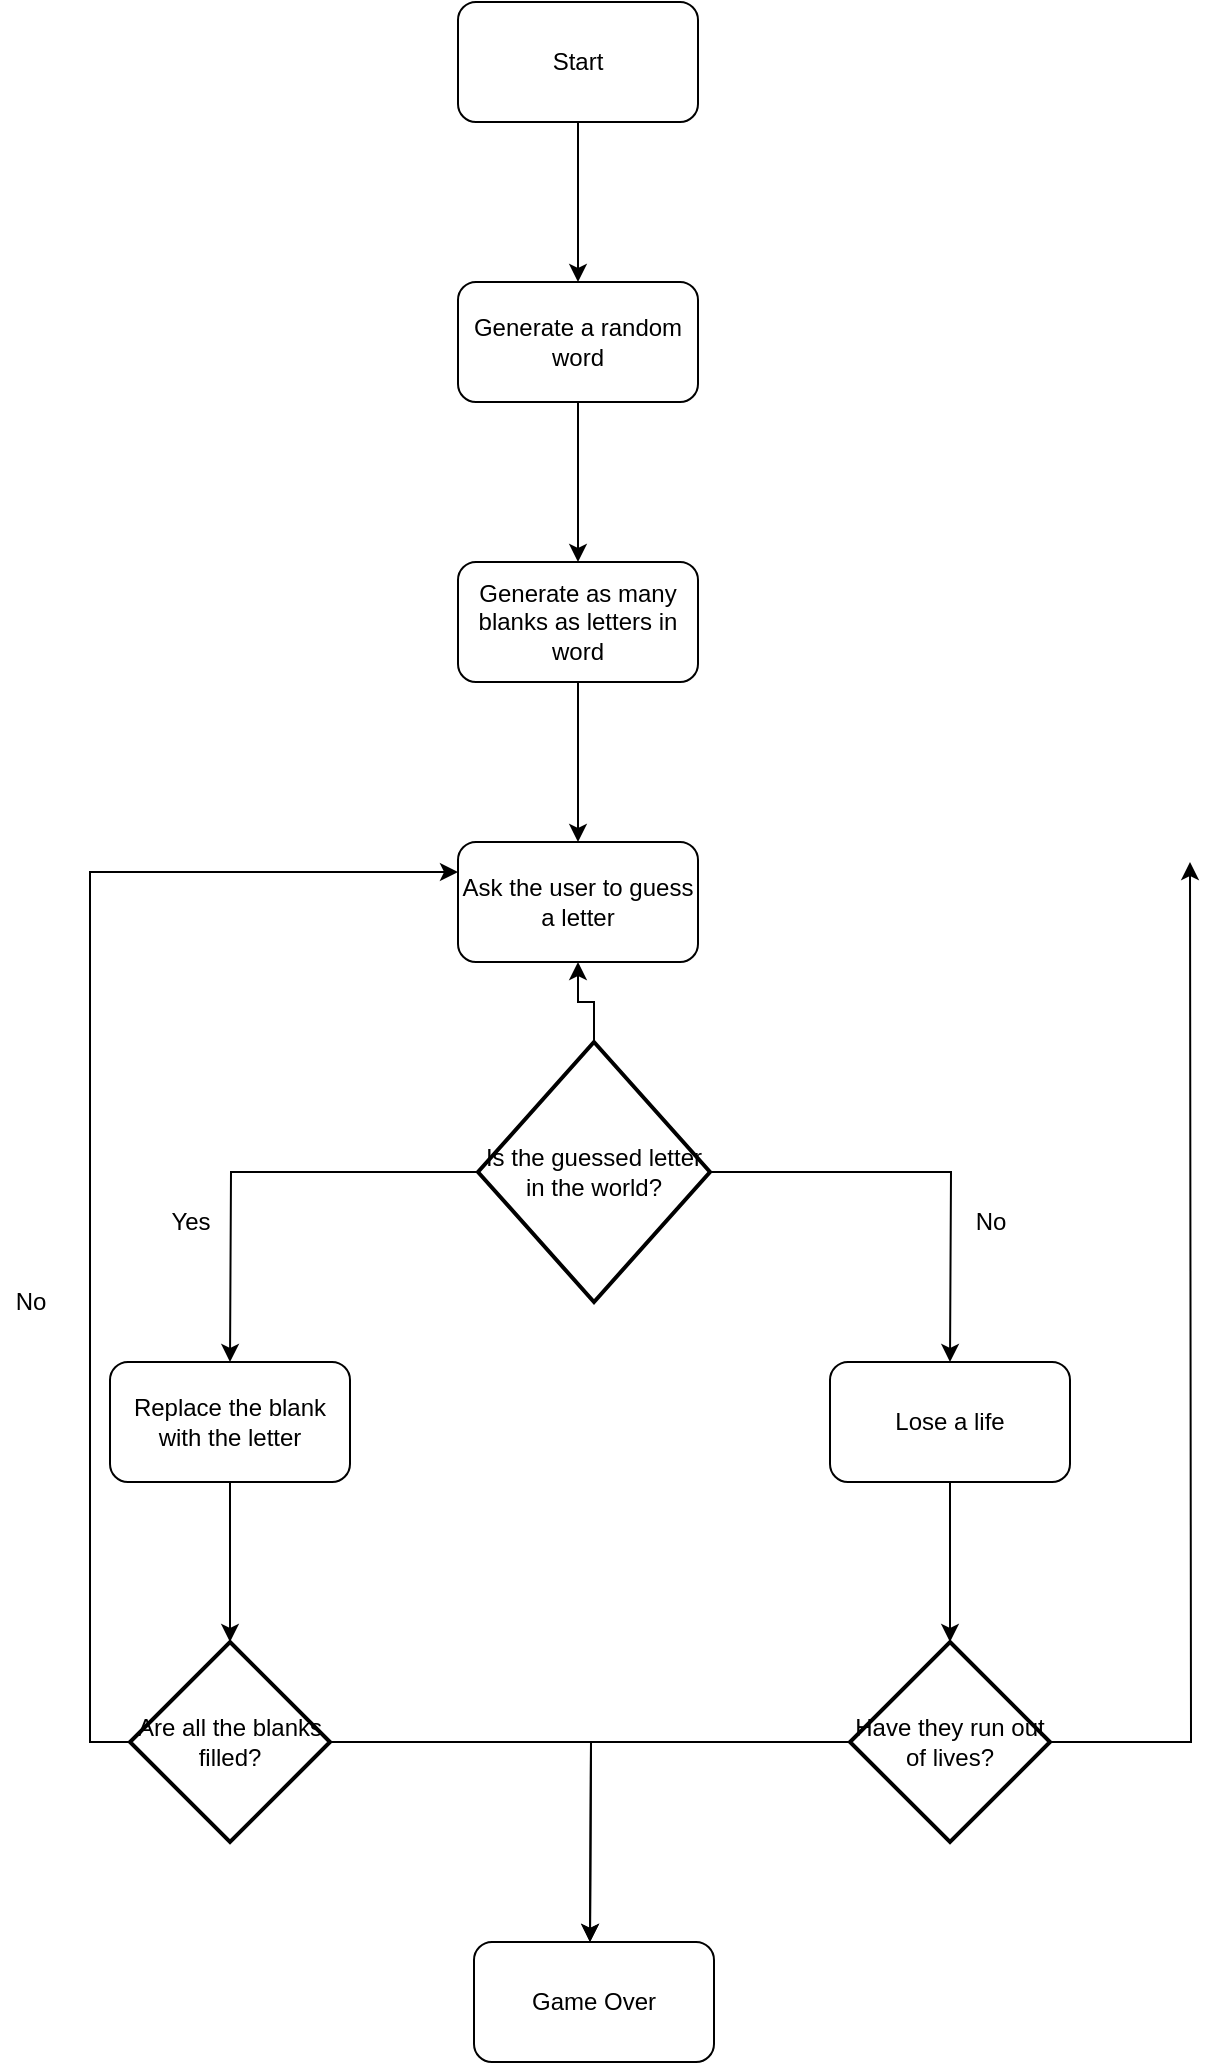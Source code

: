 <mxfile version="15.2.9" type="github">
  <diagram id="C5RBs43oDa-KdzZeNtuy" name="Page-1">
    <mxGraphModel dx="868" dy="520" grid="1" gridSize="10" guides="1" tooltips="1" connect="1" arrows="1" fold="1" page="1" pageScale="1" pageWidth="827" pageHeight="1169" math="0" shadow="0">
      <root>
        <mxCell id="WIyWlLk6GJQsqaUBKTNV-0" />
        <mxCell id="WIyWlLk6GJQsqaUBKTNV-1" parent="WIyWlLk6GJQsqaUBKTNV-0" />
        <mxCell id="jdEP7JvpWx9xFuaDgfrl-14" value="" style="edgeStyle=orthogonalEdgeStyle;rounded=0;orthogonalLoop=1;jettySize=auto;html=1;" edge="1" parent="WIyWlLk6GJQsqaUBKTNV-1" source="jdEP7JvpWx9xFuaDgfrl-12" target="jdEP7JvpWx9xFuaDgfrl-13">
          <mxGeometry relative="1" as="geometry" />
        </mxCell>
        <mxCell id="jdEP7JvpWx9xFuaDgfrl-12" value="Start" style="rounded=1;whiteSpace=wrap;html=1;" vertex="1" parent="WIyWlLk6GJQsqaUBKTNV-1">
          <mxGeometry x="354" y="80" width="120" height="60" as="geometry" />
        </mxCell>
        <mxCell id="jdEP7JvpWx9xFuaDgfrl-16" value="" style="edgeStyle=orthogonalEdgeStyle;rounded=0;orthogonalLoop=1;jettySize=auto;html=1;" edge="1" parent="WIyWlLk6GJQsqaUBKTNV-1" source="jdEP7JvpWx9xFuaDgfrl-13" target="jdEP7JvpWx9xFuaDgfrl-15">
          <mxGeometry relative="1" as="geometry" />
        </mxCell>
        <mxCell id="jdEP7JvpWx9xFuaDgfrl-13" value="Generate a random word" style="rounded=1;whiteSpace=wrap;html=1;" vertex="1" parent="WIyWlLk6GJQsqaUBKTNV-1">
          <mxGeometry x="354" y="220" width="120" height="60" as="geometry" />
        </mxCell>
        <mxCell id="jdEP7JvpWx9xFuaDgfrl-18" value="" style="edgeStyle=orthogonalEdgeStyle;rounded=0;orthogonalLoop=1;jettySize=auto;html=1;" edge="1" parent="WIyWlLk6GJQsqaUBKTNV-1" source="jdEP7JvpWx9xFuaDgfrl-15" target="jdEP7JvpWx9xFuaDgfrl-17">
          <mxGeometry relative="1" as="geometry" />
        </mxCell>
        <mxCell id="jdEP7JvpWx9xFuaDgfrl-15" value="Generate as many blanks as letters in word" style="rounded=1;whiteSpace=wrap;html=1;" vertex="1" parent="WIyWlLk6GJQsqaUBKTNV-1">
          <mxGeometry x="354" y="360" width="120" height="60" as="geometry" />
        </mxCell>
        <mxCell id="jdEP7JvpWx9xFuaDgfrl-17" value="Ask the user to guess a letter" style="rounded=1;whiteSpace=wrap;html=1;" vertex="1" parent="WIyWlLk6GJQsqaUBKTNV-1">
          <mxGeometry x="354" y="500" width="120" height="60" as="geometry" />
        </mxCell>
        <mxCell id="jdEP7JvpWx9xFuaDgfrl-20" style="edgeStyle=orthogonalEdgeStyle;rounded=0;orthogonalLoop=1;jettySize=auto;html=1;" edge="1" parent="WIyWlLk6GJQsqaUBKTNV-1" source="jdEP7JvpWx9xFuaDgfrl-19">
          <mxGeometry relative="1" as="geometry">
            <mxPoint x="240" y="760" as="targetPoint" />
          </mxGeometry>
        </mxCell>
        <mxCell id="jdEP7JvpWx9xFuaDgfrl-21" style="edgeStyle=orthogonalEdgeStyle;rounded=0;orthogonalLoop=1;jettySize=auto;html=1;exitX=1;exitY=0.5;exitDx=0;exitDy=0;exitPerimeter=0;" edge="1" parent="WIyWlLk6GJQsqaUBKTNV-1" source="jdEP7JvpWx9xFuaDgfrl-19">
          <mxGeometry relative="1" as="geometry">
            <mxPoint x="600" y="760" as="targetPoint" />
          </mxGeometry>
        </mxCell>
        <mxCell id="jdEP7JvpWx9xFuaDgfrl-22" style="edgeStyle=orthogonalEdgeStyle;rounded=0;orthogonalLoop=1;jettySize=auto;html=1;exitX=0.5;exitY=0;exitDx=0;exitDy=0;exitPerimeter=0;" edge="1" parent="WIyWlLk6GJQsqaUBKTNV-1" source="jdEP7JvpWx9xFuaDgfrl-19" target="jdEP7JvpWx9xFuaDgfrl-17">
          <mxGeometry relative="1" as="geometry" />
        </mxCell>
        <mxCell id="jdEP7JvpWx9xFuaDgfrl-19" value="Is the guessed letter in the world?" style="strokeWidth=2;html=1;shape=mxgraph.flowchart.decision;whiteSpace=wrap;" vertex="1" parent="WIyWlLk6GJQsqaUBKTNV-1">
          <mxGeometry x="364" y="600" width="116" height="130" as="geometry" />
        </mxCell>
        <mxCell id="jdEP7JvpWx9xFuaDgfrl-26" value="" style="edgeStyle=orthogonalEdgeStyle;rounded=0;orthogonalLoop=1;jettySize=auto;html=1;" edge="1" parent="WIyWlLk6GJQsqaUBKTNV-1" source="jdEP7JvpWx9xFuaDgfrl-23">
          <mxGeometry relative="1" as="geometry">
            <mxPoint x="240" y="900" as="targetPoint" />
          </mxGeometry>
        </mxCell>
        <mxCell id="jdEP7JvpWx9xFuaDgfrl-23" value="Replace the blank with the letter" style="rounded=1;whiteSpace=wrap;html=1;" vertex="1" parent="WIyWlLk6GJQsqaUBKTNV-1">
          <mxGeometry x="180" y="760" width="120" height="60" as="geometry" />
        </mxCell>
        <mxCell id="jdEP7JvpWx9xFuaDgfrl-29" value="" style="edgeStyle=orthogonalEdgeStyle;rounded=0;orthogonalLoop=1;jettySize=auto;html=1;" edge="1" parent="WIyWlLk6GJQsqaUBKTNV-1" source="jdEP7JvpWx9xFuaDgfrl-24">
          <mxGeometry relative="1" as="geometry">
            <mxPoint x="600" y="900" as="targetPoint" />
          </mxGeometry>
        </mxCell>
        <mxCell id="jdEP7JvpWx9xFuaDgfrl-24" value="Lose a life" style="rounded=1;whiteSpace=wrap;html=1;" vertex="1" parent="WIyWlLk6GJQsqaUBKTNV-1">
          <mxGeometry x="540" y="760" width="120" height="60" as="geometry" />
        </mxCell>
        <mxCell id="jdEP7JvpWx9xFuaDgfrl-35" style="edgeStyle=orthogonalEdgeStyle;rounded=0;orthogonalLoop=1;jettySize=auto;html=1;exitX=0;exitY=0.5;exitDx=0;exitDy=0;exitPerimeter=0;entryX=0;entryY=0.25;entryDx=0;entryDy=0;" edge="1" parent="WIyWlLk6GJQsqaUBKTNV-1" source="jdEP7JvpWx9xFuaDgfrl-27" target="jdEP7JvpWx9xFuaDgfrl-17">
          <mxGeometry relative="1" as="geometry">
            <mxPoint x="160" y="640" as="targetPoint" />
          </mxGeometry>
        </mxCell>
        <mxCell id="jdEP7JvpWx9xFuaDgfrl-41" style="edgeStyle=orthogonalEdgeStyle;rounded=0;orthogonalLoop=1;jettySize=auto;html=1;" edge="1" parent="WIyWlLk6GJQsqaUBKTNV-1" source="jdEP7JvpWx9xFuaDgfrl-27">
          <mxGeometry relative="1" as="geometry">
            <mxPoint x="420" y="1050" as="targetPoint" />
          </mxGeometry>
        </mxCell>
        <mxCell id="jdEP7JvpWx9xFuaDgfrl-27" value="Are all the blanks filled?" style="strokeWidth=2;html=1;shape=mxgraph.flowchart.decision;whiteSpace=wrap;" vertex="1" parent="WIyWlLk6GJQsqaUBKTNV-1">
          <mxGeometry x="190" y="900" width="100" height="100" as="geometry" />
        </mxCell>
        <mxCell id="jdEP7JvpWx9xFuaDgfrl-37" style="edgeStyle=orthogonalEdgeStyle;rounded=0;orthogonalLoop=1;jettySize=auto;html=1;" edge="1" parent="WIyWlLk6GJQsqaUBKTNV-1" source="jdEP7JvpWx9xFuaDgfrl-30">
          <mxGeometry relative="1" as="geometry">
            <mxPoint x="720" y="510" as="targetPoint" />
          </mxGeometry>
        </mxCell>
        <mxCell id="jdEP7JvpWx9xFuaDgfrl-40" style="edgeStyle=orthogonalEdgeStyle;rounded=0;orthogonalLoop=1;jettySize=auto;html=1;" edge="1" parent="WIyWlLk6GJQsqaUBKTNV-1" source="jdEP7JvpWx9xFuaDgfrl-30">
          <mxGeometry relative="1" as="geometry">
            <mxPoint x="420" y="1050" as="targetPoint" />
          </mxGeometry>
        </mxCell>
        <mxCell id="jdEP7JvpWx9xFuaDgfrl-30" value="Have they run out of lives?" style="strokeWidth=2;html=1;shape=mxgraph.flowchart.decision;whiteSpace=wrap;" vertex="1" parent="WIyWlLk6GJQsqaUBKTNV-1">
          <mxGeometry x="550" y="900" width="100" height="100" as="geometry" />
        </mxCell>
        <mxCell id="jdEP7JvpWx9xFuaDgfrl-31" value="Yes" style="text;html=1;align=center;verticalAlign=middle;resizable=0;points=[];autosize=1;strokeColor=none;fillColor=none;" vertex="1" parent="WIyWlLk6GJQsqaUBKTNV-1">
          <mxGeometry x="200" y="680" width="40" height="20" as="geometry" />
        </mxCell>
        <mxCell id="jdEP7JvpWx9xFuaDgfrl-32" value="No" style="text;html=1;align=center;verticalAlign=middle;resizable=0;points=[];autosize=1;strokeColor=none;fillColor=none;" vertex="1" parent="WIyWlLk6GJQsqaUBKTNV-1">
          <mxGeometry x="605" y="680" width="30" height="20" as="geometry" />
        </mxCell>
        <mxCell id="jdEP7JvpWx9xFuaDgfrl-36" value="No" style="text;html=1;align=center;verticalAlign=middle;resizable=0;points=[];autosize=1;strokeColor=none;fillColor=none;" vertex="1" parent="WIyWlLk6GJQsqaUBKTNV-1">
          <mxGeometry x="125" y="720" width="30" height="20" as="geometry" />
        </mxCell>
        <mxCell id="jdEP7JvpWx9xFuaDgfrl-42" value="Game Over" style="rounded=1;whiteSpace=wrap;html=1;" vertex="1" parent="WIyWlLk6GJQsqaUBKTNV-1">
          <mxGeometry x="362" y="1050" width="120" height="60" as="geometry" />
        </mxCell>
      </root>
    </mxGraphModel>
  </diagram>
</mxfile>
